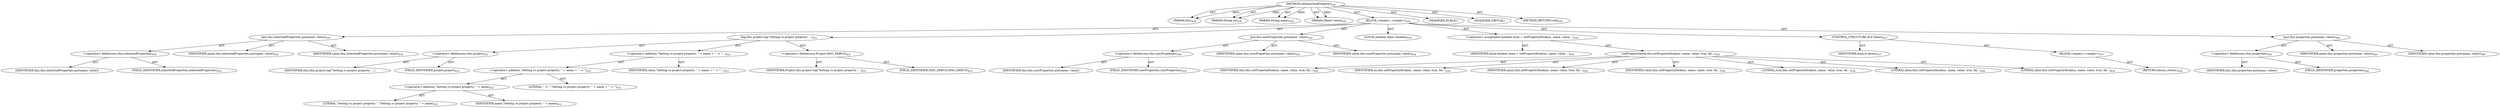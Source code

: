 digraph "setInheritedProperty" {  
"111669149708" [label = <(METHOD,setInheritedProperty)<SUB>428</SUB>> ]
"115964117000" [label = <(PARAM,this)<SUB>428</SUB>> ]
"115964117034" [label = <(PARAM,String ns)<SUB>428</SUB>> ]
"115964117035" [label = <(PARAM,String name)<SUB>428</SUB>> ]
"115964117036" [label = <(PARAM,Object value)<SUB>429</SUB>> ]
"25769803810" [label = <(BLOCK,&lt;empty&gt;,&lt;empty&gt;)<SUB>429</SUB>> ]
"30064771223" [label = <(put,this.inheritedProperties.put(name, value))<SUB>430</SUB>> ]
"30064771224" [label = <(&lt;operator&gt;.fieldAccess,this.inheritedProperties)<SUB>430</SUB>> ]
"68719476894" [label = <(IDENTIFIER,this,this.inheritedProperties.put(name, value))> ]
"55834574879" [label = <(FIELD_IDENTIFIER,inheritedProperties,inheritedProperties)<SUB>430</SUB>> ]
"68719476895" [label = <(IDENTIFIER,name,this.inheritedProperties.put(name, value))<SUB>430</SUB>> ]
"68719476896" [label = <(IDENTIFIER,value,this.inheritedProperties.put(name, value))<SUB>430</SUB>> ]
"30064771225" [label = <(log,this.project.log(&quot;Setting ro project property: ...)<SUB>432</SUB>> ]
"30064771226" [label = <(&lt;operator&gt;.fieldAccess,this.project)<SUB>432</SUB>> ]
"68719476897" [label = <(IDENTIFIER,this,this.project.log(&quot;Setting ro project property: ...)> ]
"55834574880" [label = <(FIELD_IDENTIFIER,project,project)<SUB>432</SUB>> ]
"30064771227" [label = <(&lt;operator&gt;.addition,&quot;Setting ro project property: &quot; + name + &quot; -&gt; &quot;...)<SUB>432</SUB>> ]
"30064771228" [label = <(&lt;operator&gt;.addition,&quot;Setting ro project property: &quot; + name + &quot; -&gt; &quot;)<SUB>432</SUB>> ]
"30064771229" [label = <(&lt;operator&gt;.addition,&quot;Setting ro project property: &quot; + name)<SUB>432</SUB>> ]
"90194313267" [label = <(LITERAL,&quot;Setting ro project property: &quot;,&quot;Setting ro project property: &quot; + name)<SUB>432</SUB>> ]
"68719476898" [label = <(IDENTIFIER,name,&quot;Setting ro project property: &quot; + name)<SUB>432</SUB>> ]
"90194313268" [label = <(LITERAL,&quot; -&gt; &quot;,&quot;Setting ro project property: &quot; + name + &quot; -&gt; &quot;)<SUB>432</SUB>> ]
"68719476899" [label = <(IDENTIFIER,value,&quot;Setting ro project property: &quot; + name + &quot; -&gt; &quot;...)<SUB>433</SUB>> ]
"30064771230" [label = <(&lt;operator&gt;.fieldAccess,Project.MSG_DEBUG)<SUB>433</SUB>> ]
"68719476900" [label = <(IDENTIFIER,Project,this.project.log(&quot;Setting ro project property: ...)<SUB>433</SUB>> ]
"55834574881" [label = <(FIELD_IDENTIFIER,MSG_DEBUG,MSG_DEBUG)<SUB>433</SUB>> ]
"30064771231" [label = <(put,this.userProperties.put(name, value))<SUB>434</SUB>> ]
"30064771232" [label = <(&lt;operator&gt;.fieldAccess,this.userProperties)<SUB>434</SUB>> ]
"68719476901" [label = <(IDENTIFIER,this,this.userProperties.put(name, value))> ]
"55834574882" [label = <(FIELD_IDENTIFIER,userProperties,userProperties)<SUB>434</SUB>> ]
"68719476902" [label = <(IDENTIFIER,name,this.userProperties.put(name, value))<SUB>434</SUB>> ]
"68719476903" [label = <(IDENTIFIER,value,this.userProperties.put(name, value))<SUB>434</SUB>> ]
"94489280527" [label = <(LOCAL,boolean done: boolean)<SUB>436</SUB>> ]
"30064771233" [label = <(&lt;operator&gt;.assignment,boolean done = setPropertyHook(ns, name, value,...)<SUB>436</SUB>> ]
"68719476904" [label = <(IDENTIFIER,done,boolean done = setPropertyHook(ns, name, value,...)<SUB>436</SUB>> ]
"30064771234" [label = <(setPropertyHook,this.setPropertyHook(ns, name, value, true, fal...)<SUB>436</SUB>> ]
"68719476747" [label = <(IDENTIFIER,this,this.setPropertyHook(ns, name, value, true, fal...)<SUB>436</SUB>> ]
"68719476905" [label = <(IDENTIFIER,ns,this.setPropertyHook(ns, name, value, true, fal...)<SUB>436</SUB>> ]
"68719476906" [label = <(IDENTIFIER,name,this.setPropertyHook(ns, name, value, true, fal...)<SUB>436</SUB>> ]
"68719476907" [label = <(IDENTIFIER,value,this.setPropertyHook(ns, name, value, true, fal...)<SUB>436</SUB>> ]
"90194313269" [label = <(LITERAL,true,this.setPropertyHook(ns, name, value, true, fal...)<SUB>436</SUB>> ]
"90194313270" [label = <(LITERAL,false,this.setPropertyHook(ns, name, value, true, fal...)<SUB>436</SUB>> ]
"90194313271" [label = <(LITERAL,false,this.setPropertyHook(ns, name, value, true, fal...)<SUB>436</SUB>> ]
"47244640278" [label = <(CONTROL_STRUCTURE,IF,if (done))<SUB>437</SUB>> ]
"68719476908" [label = <(IDENTIFIER,done,if (done))<SUB>437</SUB>> ]
"25769803811" [label = <(BLOCK,&lt;empty&gt;,&lt;empty&gt;)<SUB>437</SUB>> ]
"146028888081" [label = <(RETURN,return;,return;)<SUB>438</SUB>> ]
"30064771235" [label = <(put,this.properties.put(name, value))<SUB>440</SUB>> ]
"30064771236" [label = <(&lt;operator&gt;.fieldAccess,this.properties)<SUB>440</SUB>> ]
"68719476909" [label = <(IDENTIFIER,this,this.properties.put(name, value))> ]
"55834574883" [label = <(FIELD_IDENTIFIER,properties,properties)<SUB>440</SUB>> ]
"68719476910" [label = <(IDENTIFIER,name,this.properties.put(name, value))<SUB>440</SUB>> ]
"68719476911" [label = <(IDENTIFIER,value,this.properties.put(name, value))<SUB>440</SUB>> ]
"133143986205" [label = <(MODIFIER,PUBLIC)> ]
"133143986206" [label = <(MODIFIER,VIRTUAL)> ]
"128849018892" [label = <(METHOD_RETURN,void)<SUB>428</SUB>> ]
  "111669149708" -> "115964117000"  [ label = "AST: "] 
  "111669149708" -> "115964117034"  [ label = "AST: "] 
  "111669149708" -> "115964117035"  [ label = "AST: "] 
  "111669149708" -> "115964117036"  [ label = "AST: "] 
  "111669149708" -> "25769803810"  [ label = "AST: "] 
  "111669149708" -> "133143986205"  [ label = "AST: "] 
  "111669149708" -> "133143986206"  [ label = "AST: "] 
  "111669149708" -> "128849018892"  [ label = "AST: "] 
  "25769803810" -> "30064771223"  [ label = "AST: "] 
  "25769803810" -> "30064771225"  [ label = "AST: "] 
  "25769803810" -> "30064771231"  [ label = "AST: "] 
  "25769803810" -> "94489280527"  [ label = "AST: "] 
  "25769803810" -> "30064771233"  [ label = "AST: "] 
  "25769803810" -> "47244640278"  [ label = "AST: "] 
  "25769803810" -> "30064771235"  [ label = "AST: "] 
  "30064771223" -> "30064771224"  [ label = "AST: "] 
  "30064771223" -> "68719476895"  [ label = "AST: "] 
  "30064771223" -> "68719476896"  [ label = "AST: "] 
  "30064771224" -> "68719476894"  [ label = "AST: "] 
  "30064771224" -> "55834574879"  [ label = "AST: "] 
  "30064771225" -> "30064771226"  [ label = "AST: "] 
  "30064771225" -> "30064771227"  [ label = "AST: "] 
  "30064771225" -> "30064771230"  [ label = "AST: "] 
  "30064771226" -> "68719476897"  [ label = "AST: "] 
  "30064771226" -> "55834574880"  [ label = "AST: "] 
  "30064771227" -> "30064771228"  [ label = "AST: "] 
  "30064771227" -> "68719476899"  [ label = "AST: "] 
  "30064771228" -> "30064771229"  [ label = "AST: "] 
  "30064771228" -> "90194313268"  [ label = "AST: "] 
  "30064771229" -> "90194313267"  [ label = "AST: "] 
  "30064771229" -> "68719476898"  [ label = "AST: "] 
  "30064771230" -> "68719476900"  [ label = "AST: "] 
  "30064771230" -> "55834574881"  [ label = "AST: "] 
  "30064771231" -> "30064771232"  [ label = "AST: "] 
  "30064771231" -> "68719476902"  [ label = "AST: "] 
  "30064771231" -> "68719476903"  [ label = "AST: "] 
  "30064771232" -> "68719476901"  [ label = "AST: "] 
  "30064771232" -> "55834574882"  [ label = "AST: "] 
  "30064771233" -> "68719476904"  [ label = "AST: "] 
  "30064771233" -> "30064771234"  [ label = "AST: "] 
  "30064771234" -> "68719476747"  [ label = "AST: "] 
  "30064771234" -> "68719476905"  [ label = "AST: "] 
  "30064771234" -> "68719476906"  [ label = "AST: "] 
  "30064771234" -> "68719476907"  [ label = "AST: "] 
  "30064771234" -> "90194313269"  [ label = "AST: "] 
  "30064771234" -> "90194313270"  [ label = "AST: "] 
  "30064771234" -> "90194313271"  [ label = "AST: "] 
  "47244640278" -> "68719476908"  [ label = "AST: "] 
  "47244640278" -> "25769803811"  [ label = "AST: "] 
  "25769803811" -> "146028888081"  [ label = "AST: "] 
  "30064771235" -> "30064771236"  [ label = "AST: "] 
  "30064771235" -> "68719476910"  [ label = "AST: "] 
  "30064771235" -> "68719476911"  [ label = "AST: "] 
  "30064771236" -> "68719476909"  [ label = "AST: "] 
  "30064771236" -> "55834574883"  [ label = "AST: "] 
  "111669149708" -> "115964117000"  [ label = "DDG: "] 
  "111669149708" -> "115964117034"  [ label = "DDG: "] 
  "111669149708" -> "115964117035"  [ label = "DDG: "] 
  "111669149708" -> "115964117036"  [ label = "DDG: "] 
}
